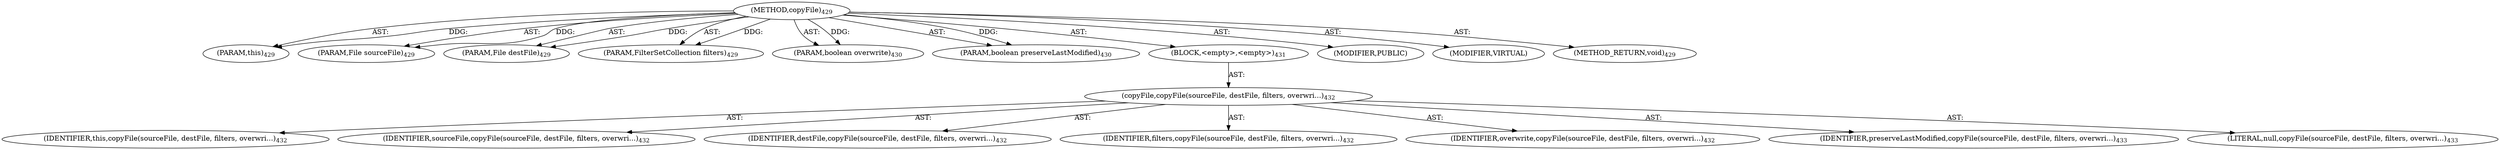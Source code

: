 digraph "copyFile" {  
"111669149709" [label = <(METHOD,copyFile)<SUB>429</SUB>> ]
"115964117003" [label = <(PARAM,this)<SUB>429</SUB>> ]
"115964117064" [label = <(PARAM,File sourceFile)<SUB>429</SUB>> ]
"115964117065" [label = <(PARAM,File destFile)<SUB>429</SUB>> ]
"115964117066" [label = <(PARAM,FilterSetCollection filters)<SUB>429</SUB>> ]
"115964117067" [label = <(PARAM,boolean overwrite)<SUB>430</SUB>> ]
"115964117068" [label = <(PARAM,boolean preserveLastModified)<SUB>430</SUB>> ]
"25769803805" [label = <(BLOCK,&lt;empty&gt;,&lt;empty&gt;)<SUB>431</SUB>> ]
"30064771135" [label = <(copyFile,copyFile(sourceFile, destFile, filters, overwri...)<SUB>432</SUB>> ]
"68719476747" [label = <(IDENTIFIER,this,copyFile(sourceFile, destFile, filters, overwri...)<SUB>432</SUB>> ]
"68719476863" [label = <(IDENTIFIER,sourceFile,copyFile(sourceFile, destFile, filters, overwri...)<SUB>432</SUB>> ]
"68719476864" [label = <(IDENTIFIER,destFile,copyFile(sourceFile, destFile, filters, overwri...)<SUB>432</SUB>> ]
"68719476865" [label = <(IDENTIFIER,filters,copyFile(sourceFile, destFile, filters, overwri...)<SUB>432</SUB>> ]
"68719476866" [label = <(IDENTIFIER,overwrite,copyFile(sourceFile, destFile, filters, overwri...)<SUB>432</SUB>> ]
"68719476867" [label = <(IDENTIFIER,preserveLastModified,copyFile(sourceFile, destFile, filters, overwri...)<SUB>433</SUB>> ]
"90194313229" [label = <(LITERAL,null,copyFile(sourceFile, destFile, filters, overwri...)<SUB>433</SUB>> ]
"133143986217" [label = <(MODIFIER,PUBLIC)> ]
"133143986218" [label = <(MODIFIER,VIRTUAL)> ]
"128849018893" [label = <(METHOD_RETURN,void)<SUB>429</SUB>> ]
  "111669149709" -> "115964117003"  [ label = "AST: "] 
  "111669149709" -> "115964117064"  [ label = "AST: "] 
  "111669149709" -> "115964117065"  [ label = "AST: "] 
  "111669149709" -> "115964117066"  [ label = "AST: "] 
  "111669149709" -> "115964117067"  [ label = "AST: "] 
  "111669149709" -> "115964117068"  [ label = "AST: "] 
  "111669149709" -> "25769803805"  [ label = "AST: "] 
  "111669149709" -> "133143986217"  [ label = "AST: "] 
  "111669149709" -> "133143986218"  [ label = "AST: "] 
  "111669149709" -> "128849018893"  [ label = "AST: "] 
  "25769803805" -> "30064771135"  [ label = "AST: "] 
  "30064771135" -> "68719476747"  [ label = "AST: "] 
  "30064771135" -> "68719476863"  [ label = "AST: "] 
  "30064771135" -> "68719476864"  [ label = "AST: "] 
  "30064771135" -> "68719476865"  [ label = "AST: "] 
  "30064771135" -> "68719476866"  [ label = "AST: "] 
  "30064771135" -> "68719476867"  [ label = "AST: "] 
  "30064771135" -> "90194313229"  [ label = "AST: "] 
  "111669149709" -> "115964117003"  [ label = "DDG: "] 
  "111669149709" -> "115964117064"  [ label = "DDG: "] 
  "111669149709" -> "115964117065"  [ label = "DDG: "] 
  "111669149709" -> "115964117066"  [ label = "DDG: "] 
  "111669149709" -> "115964117067"  [ label = "DDG: "] 
  "111669149709" -> "115964117068"  [ label = "DDG: "] 
}
